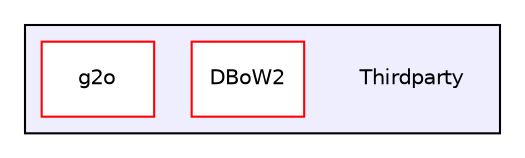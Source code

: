 digraph "D:/github/VSLAM/ORBSLAM2/ORB-SLAM2-master/Thirdparty" {
  compound=true
  node [ fontsize="10", fontname="Helvetica"];
  edge [ labelfontsize="10", labelfontname="Helvetica"];
  subgraph clusterdir_08235c883c2d11e586a63e6645937db5 {
    graph [ bgcolor="#eeeeff", pencolor="black", label="" URL="dir_08235c883c2d11e586a63e6645937db5.html"];
    dir_08235c883c2d11e586a63e6645937db5 [shape=plaintext label="Thirdparty"];
    dir_d1a1b6b9a428c17d660585cf3877a970 [shape=box label="DBoW2" color="red" fillcolor="white" style="filled" URL="dir_d1a1b6b9a428c17d660585cf3877a970.html"];
    dir_6238d635334f7e809f450ee18181fd21 [shape=box label="g2o" color="red" fillcolor="white" style="filled" URL="dir_6238d635334f7e809f450ee18181fd21.html"];
  }
}
